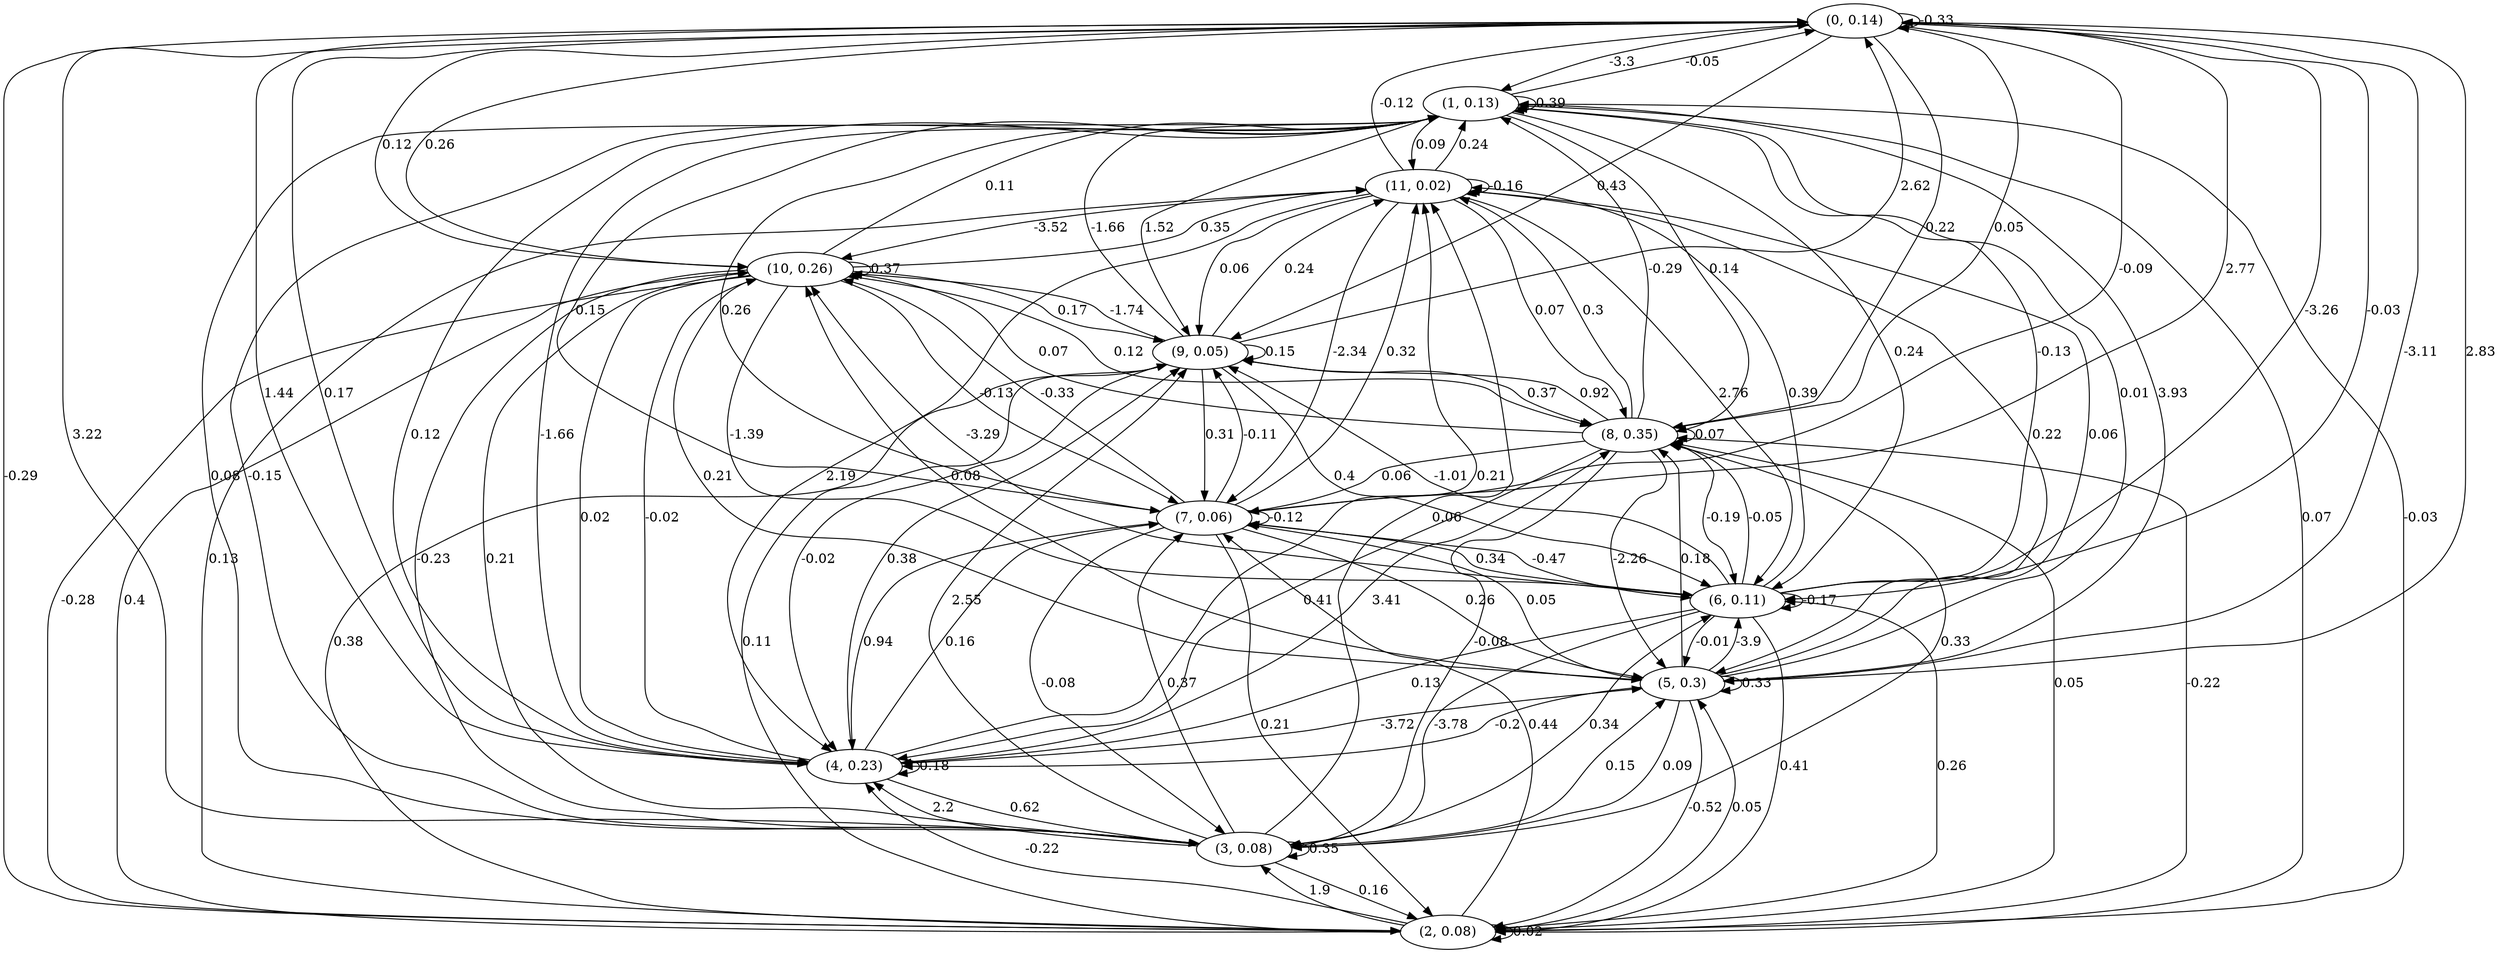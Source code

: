 digraph {
    0 [ label = "(0, 0.14)" ]
    1 [ label = "(1, 0.13)" ]
    2 [ label = "(2, 0.08)" ]
    3 [ label = "(3, 0.08)" ]
    4 [ label = "(4, 0.23)" ]
    5 [ label = "(5, 0.3)" ]
    6 [ label = "(6, 0.11)" ]
    7 [ label = "(7, 0.06)" ]
    8 [ label = "(8, 0.35)" ]
    9 [ label = "(9, 0.05)" ]
    10 [ label = "(10, 0.26)" ]
    11 [ label = "(11, 0.02)" ]
    0 -> 0 [ label = "-0.33" ]
    1 -> 1 [ label = "0.39" ]
    2 -> 2 [ label = "0.02" ]
    3 -> 3 [ label = "0.35" ]
    4 -> 4 [ label = "0.18" ]
    5 -> 5 [ label = "0.33" ]
    6 -> 6 [ label = "-0.17" ]
    7 -> 7 [ label = "-0.12" ]
    8 -> 8 [ label = "0.07" ]
    9 -> 9 [ label = "0.15" ]
    10 -> 10 [ label = "0.37" ]
    11 -> 11 [ label = "-0.16" ]
    1 -> 0 [ label = "-0.05" ]
    2 -> 0 [ label = "-0.29" ]
    3 -> 0 [ label = "3.22" ]
    4 -> 0 [ label = "0.17" ]
    5 -> 0 [ label = "2.83" ]
    6 -> 0 [ label = "-3.26" ]
    7 -> 0 [ label = "2.77" ]
    8 -> 0 [ label = "0.05" ]
    9 -> 0 [ label = "2.62" ]
    10 -> 0 [ label = "0.26" ]
    11 -> 0 [ label = "-0.12" ]
    0 -> 1 [ label = "-3.3" ]
    2 -> 1 [ label = "-0.03" ]
    3 -> 1 [ label = "-0.15" ]
    4 -> 1 [ label = "-1.66" ]
    5 -> 1 [ label = "0.01" ]
    6 -> 1 [ label = "-0.13" ]
    7 -> 1 [ label = "0.26" ]
    8 -> 1 [ label = "-0.29" ]
    9 -> 1 [ label = "-1.66" ]
    10 -> 1 [ label = "0.11" ]
    11 -> 1 [ label = "0.24" ]
    1 -> 2 [ label = "0.07" ]
    3 -> 2 [ label = "0.16" ]
    5 -> 2 [ label = "-0.52" ]
    6 -> 2 [ label = "0.41" ]
    7 -> 2 [ label = "0.21" ]
    8 -> 2 [ label = "0.05" ]
    9 -> 2 [ label = "0.38" ]
    10 -> 2 [ label = "-0.28" ]
    1 -> 3 [ label = "0.08" ]
    2 -> 3 [ label = "1.9" ]
    4 -> 3 [ label = "0.62" ]
    5 -> 3 [ label = "0.09" ]
    6 -> 3 [ label = "-3.78" ]
    7 -> 3 [ label = "-0.08" ]
    8 -> 3 [ label = "-0.08" ]
    10 -> 3 [ label = "-0.23" ]
    0 -> 4 [ label = "1.44" ]
    1 -> 4 [ label = "0.12" ]
    2 -> 4 [ label = "-0.22" ]
    3 -> 4 [ label = "2.2" ]
    5 -> 4 [ label = "-0.2" ]
    6 -> 4 [ label = "0.13" ]
    7 -> 4 [ label = "0.94" ]
    8 -> 4 [ label = "0.41" ]
    9 -> 4 [ label = "-0.02" ]
    10 -> 4 [ label = "0.02" ]
    11 -> 4 [ label = "2.19" ]
    0 -> 5 [ label = "-3.11" ]
    1 -> 5 [ label = "3.93" ]
    2 -> 5 [ label = "0.05" ]
    3 -> 5 [ label = "0.15" ]
    4 -> 5 [ label = "-3.72" ]
    6 -> 5 [ label = "-0.01" ]
    7 -> 5 [ label = "0.26" ]
    8 -> 5 [ label = "-2.26" ]
    10 -> 5 [ label = "0.21" ]
    11 -> 5 [ label = "0.22" ]
    0 -> 6 [ label = "-0.03" ]
    1 -> 6 [ label = "0.24" ]
    2 -> 6 [ label = "0.26" ]
    3 -> 6 [ label = "0.34" ]
    5 -> 6 [ label = "-3.9" ]
    7 -> 6 [ label = "-0.47" ]
    8 -> 6 [ label = "-0.19" ]
    9 -> 6 [ label = "0.4" ]
    10 -> 6 [ label = "-1.39" ]
    11 -> 6 [ label = "2.76" ]
    0 -> 7 [ label = "-0.09" ]
    1 -> 7 [ label = "0.15" ]
    2 -> 7 [ label = "0.44" ]
    3 -> 7 [ label = "0.37" ]
    4 -> 7 [ label = "0.16" ]
    5 -> 7 [ label = "0.05" ]
    6 -> 7 [ label = "0.34" ]
    8 -> 7 [ label = "0.06" ]
    9 -> 7 [ label = "0.31" ]
    10 -> 7 [ label = "-0.13" ]
    11 -> 7 [ label = "-2.34" ]
    0 -> 8 [ label = "0.22" ]
    1 -> 8 [ label = "0.14" ]
    2 -> 8 [ label = "-0.22" ]
    3 -> 8 [ label = "0.33" ]
    4 -> 8 [ label = "3.41" ]
    5 -> 8 [ label = "0.18" ]
    6 -> 8 [ label = "-0.05" ]
    9 -> 8 [ label = "0.37" ]
    10 -> 8 [ label = "0.12" ]
    11 -> 8 [ label = "0.07" ]
    0 -> 9 [ label = "0.43" ]
    1 -> 9 [ label = "1.52" ]
    2 -> 9 [ label = "0.11" ]
    3 -> 9 [ label = "2.55" ]
    4 -> 9 [ label = "0.38" ]
    6 -> 9 [ label = "-1.01" ]
    7 -> 9 [ label = "-0.11" ]
    8 -> 9 [ label = "0.92" ]
    10 -> 9 [ label = "0.17" ]
    11 -> 9 [ label = "0.06" ]
    0 -> 10 [ label = "0.12" ]
    2 -> 10 [ label = "0.4" ]
    3 -> 10 [ label = "0.21" ]
    4 -> 10 [ label = "-0.02" ]
    5 -> 10 [ label = "0.08" ]
    6 -> 10 [ label = "-3.29" ]
    7 -> 10 [ label = "-0.33" ]
    8 -> 10 [ label = "0.07" ]
    9 -> 10 [ label = "-1.74" ]
    11 -> 10 [ label = "-3.52" ]
    1 -> 11 [ label = "0.09" ]
    2 -> 11 [ label = "0.13" ]
    3 -> 11 [ label = "0.06" ]
    4 -> 11 [ label = "0.21" ]
    5 -> 11 [ label = "0.06" ]
    6 -> 11 [ label = "0.39" ]
    7 -> 11 [ label = "0.32" ]
    8 -> 11 [ label = "0.3" ]
    9 -> 11 [ label = "0.24" ]
    10 -> 11 [ label = "0.35" ]
}

